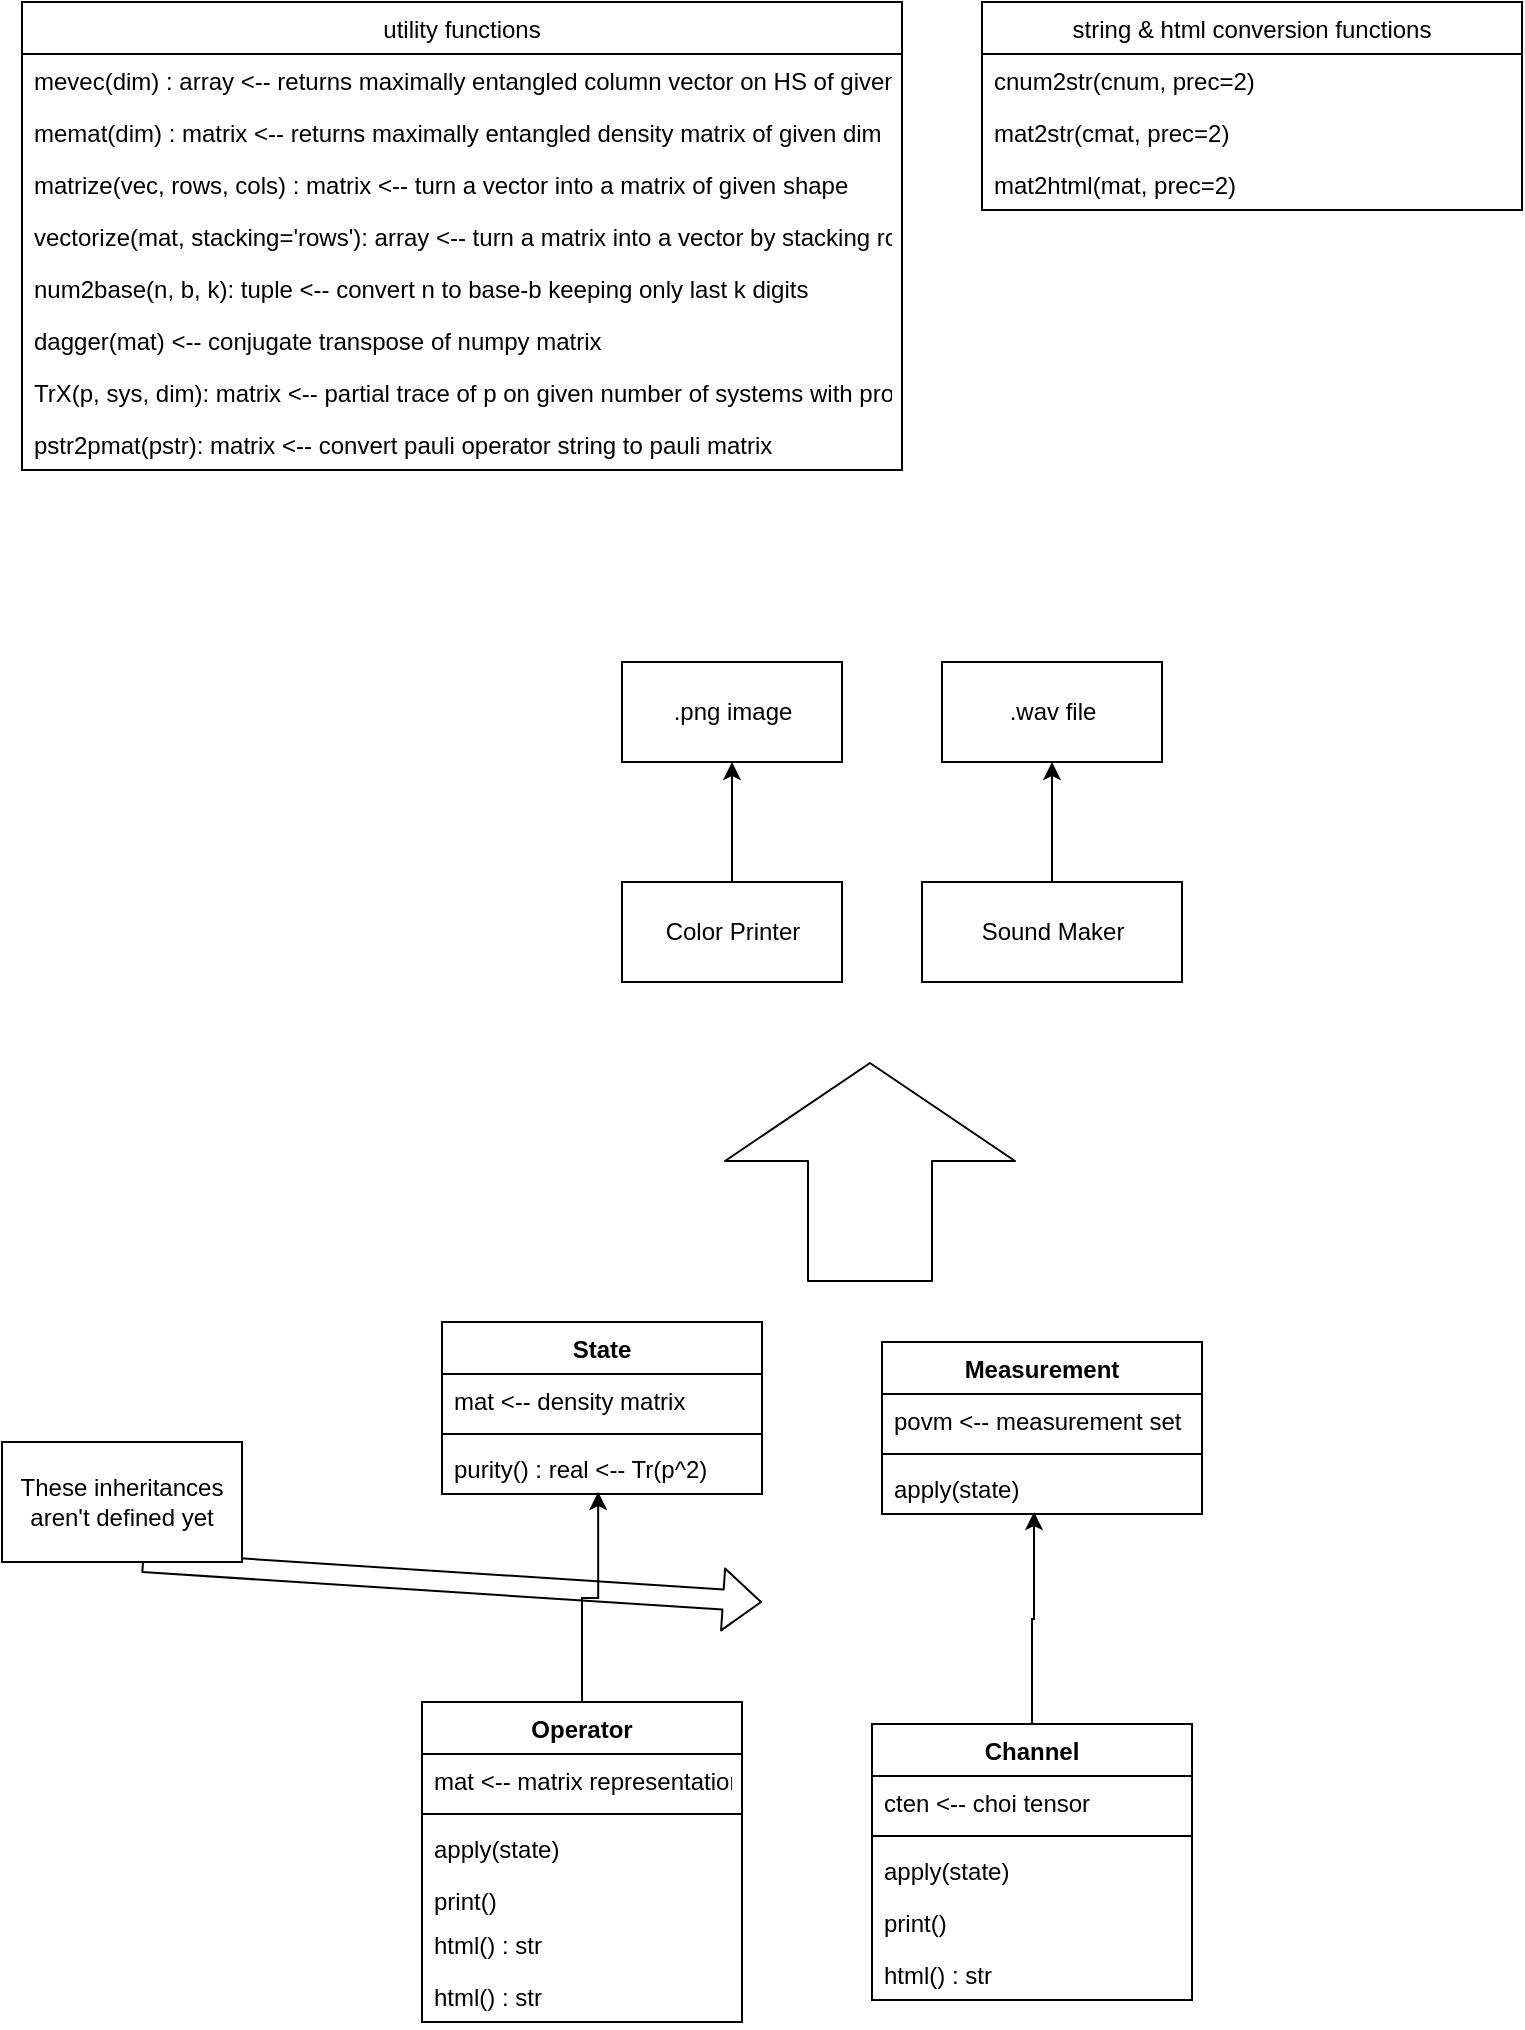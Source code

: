 <mxfile version="13.9.9" type="device" pages="5"><diagram id="5DfTOfJC6jyP0FD1BOLX" name="utility"><mxGraphModel dx="947" dy="480" grid="1" gridSize="10" guides="1" tooltips="1" connect="1" arrows="1" fold="1" page="1" pageScale="1" pageWidth="850" pageHeight="1100" math="0" shadow="0"><root><mxCell id="0"/><mxCell id="1" parent="0"/><mxCell id="VV7qgEpnBmG-Z-szb5LC-2" value="utility functions" style="swimlane;fontStyle=0;childLayout=stackLayout;horizontal=1;startSize=26;fillColor=none;horizontalStack=0;resizeParent=1;resizeParentMax=0;resizeLast=0;collapsible=1;marginBottom=0;" parent="1" vertex="1"><mxGeometry x="30" y="20" width="440" height="234" as="geometry"/></mxCell><mxCell id="VV7qgEpnBmG-Z-szb5LC-3" value="mevec(dim) : array &lt;-- returns maximally entangled column vector on HS of given dim" style="text;strokeColor=none;fillColor=none;align=left;verticalAlign=top;spacingLeft=4;spacingRight=4;overflow=hidden;rotatable=0;points=[[0,0.5],[1,0.5]];portConstraint=eastwest;" parent="VV7qgEpnBmG-Z-szb5LC-2" vertex="1"><mxGeometry y="26" width="440" height="26" as="geometry"/></mxCell><mxCell id="VV7qgEpnBmG-Z-szb5LC-4" value="memat(dim) : matrix &lt;-- returns maximally entangled density matrix of given dim" style="text;strokeColor=none;fillColor=none;align=left;verticalAlign=top;spacingLeft=4;spacingRight=4;overflow=hidden;rotatable=0;points=[[0,0.5],[1,0.5]];portConstraint=eastwest;" parent="VV7qgEpnBmG-Z-szb5LC-2" vertex="1"><mxGeometry y="52" width="440" height="26" as="geometry"/></mxCell><mxCell id="VV7qgEpnBmG-Z-szb5LC-5" value="matrize(vec, rows, cols) : matrix &lt;-- turn a vector into a matrix of given shape" style="text;strokeColor=none;fillColor=none;align=left;verticalAlign=top;spacingLeft=4;spacingRight=4;overflow=hidden;rotatable=0;points=[[0,0.5],[1,0.5]];portConstraint=eastwest;" parent="VV7qgEpnBmG-Z-szb5LC-2" vertex="1"><mxGeometry y="78" width="440" height="26" as="geometry"/></mxCell><mxCell id="VV7qgEpnBmG-Z-szb5LC-6" value="vectorize(mat, stacking='rows'): array &lt;-- turn a matrix into a vector by stacking rows or columns" style="text;strokeColor=none;fillColor=none;align=left;verticalAlign=top;spacingLeft=4;spacingRight=4;overflow=hidden;rotatable=0;points=[[0,0.5],[1,0.5]];portConstraint=eastwest;" parent="VV7qgEpnBmG-Z-szb5LC-2" vertex="1"><mxGeometry y="104" width="440" height="26" as="geometry"/></mxCell><mxCell id="VV7qgEpnBmG-Z-szb5LC-7" value="num2base(n, b, k): tuple &lt;-- convert n to base-b keeping only last k digits" style="text;strokeColor=none;fillColor=none;align=left;verticalAlign=top;spacingLeft=4;spacingRight=4;overflow=hidden;rotatable=0;points=[[0,0.5],[1,0.5]];portConstraint=eastwest;" parent="VV7qgEpnBmG-Z-szb5LC-2" vertex="1"><mxGeometry y="130" width="440" height="26" as="geometry"/></mxCell><mxCell id="VV7qgEpnBmG-Z-szb5LC-8" value="dagger(mat) &lt;-- conjugate transpose of numpy matrix" style="text;strokeColor=none;fillColor=none;align=left;verticalAlign=top;spacingLeft=4;spacingRight=4;overflow=hidden;rotatable=0;points=[[0,0.5],[1,0.5]];portConstraint=eastwest;" parent="VV7qgEpnBmG-Z-szb5LC-2" vertex="1"><mxGeometry y="156" width="440" height="26" as="geometry"/></mxCell><mxCell id="VV7qgEpnBmG-Z-szb5LC-9" value="TrX(p, sys, dim): matrix &lt;-- partial trace of p on given number of systems with provided dimensions" style="text;strokeColor=none;fillColor=none;align=left;verticalAlign=top;spacingLeft=4;spacingRight=4;overflow=hidden;rotatable=0;points=[[0,0.5],[1,0.5]];portConstraint=eastwest;" parent="VV7qgEpnBmG-Z-szb5LC-2" vertex="1"><mxGeometry y="182" width="440" height="26" as="geometry"/></mxCell><mxCell id="7upKwIq0arWZnPKG80XD-1" value="pstr2pmat(pstr): matrix &lt;-- convert pauli operator string to pauli matrix" style="text;strokeColor=none;fillColor=none;align=left;verticalAlign=top;spacingLeft=4;spacingRight=4;overflow=hidden;rotatable=0;points=[[0,0.5],[1,0.5]];portConstraint=eastwest;" vertex="1" parent="VV7qgEpnBmG-Z-szb5LC-2"><mxGeometry y="208" width="440" height="26" as="geometry"/></mxCell><mxCell id="VV7qgEpnBmG-Z-szb5LC-13" value="State" style="swimlane;fontStyle=1;align=center;verticalAlign=top;childLayout=stackLayout;horizontal=1;startSize=26;horizontalStack=0;resizeParent=1;resizeParentMax=0;resizeLast=0;collapsible=1;marginBottom=0;" parent="1" vertex="1"><mxGeometry x="240" y="680" width="160" height="86" as="geometry"/></mxCell><mxCell id="VV7qgEpnBmG-Z-szb5LC-14" value="mat &lt;-- density matrix" style="text;strokeColor=none;fillColor=none;align=left;verticalAlign=top;spacingLeft=4;spacingRight=4;overflow=hidden;rotatable=0;points=[[0,0.5],[1,0.5]];portConstraint=eastwest;" parent="VV7qgEpnBmG-Z-szb5LC-13" vertex="1"><mxGeometry y="26" width="160" height="26" as="geometry"/></mxCell><mxCell id="VV7qgEpnBmG-Z-szb5LC-15" value="" style="line;strokeWidth=1;fillColor=none;align=left;verticalAlign=middle;spacingTop=-1;spacingLeft=3;spacingRight=3;rotatable=0;labelPosition=right;points=[];portConstraint=eastwest;" parent="VV7qgEpnBmG-Z-szb5LC-13" vertex="1"><mxGeometry y="52" width="160" height="8" as="geometry"/></mxCell><mxCell id="VV7qgEpnBmG-Z-szb5LC-43" value="purity() : real &lt;-- Tr(p^2)" style="text;strokeColor=none;fillColor=none;align=left;verticalAlign=top;spacingLeft=4;spacingRight=4;overflow=hidden;rotatable=0;points=[[0,0.5],[1,0.5]];portConstraint=eastwest;" parent="VV7qgEpnBmG-Z-szb5LC-13" vertex="1"><mxGeometry y="60" width="160" height="26" as="geometry"/></mxCell><mxCell id="DLMMc8D6Aqo1Nv6mZcU1-1" style="edgeStyle=orthogonalEdgeStyle;rounded=0;orthogonalLoop=1;jettySize=auto;html=1;entryX=0.488;entryY=0.962;entryDx=0;entryDy=0;entryPerimeter=0;" parent="1" source="VV7qgEpnBmG-Z-szb5LC-17" target="VV7qgEpnBmG-Z-szb5LC-43" edge="1"><mxGeometry relative="1" as="geometry"/></mxCell><mxCell id="VV7qgEpnBmG-Z-szb5LC-17" value="Operator" style="swimlane;fontStyle=1;align=center;verticalAlign=top;childLayout=stackLayout;horizontal=1;startSize=26;horizontalStack=0;resizeParent=1;resizeParentMax=0;resizeLast=0;collapsible=1;marginBottom=0;" parent="1" vertex="1"><mxGeometry x="230" y="870" width="160" height="160" as="geometry"/></mxCell><mxCell id="VV7qgEpnBmG-Z-szb5LC-18" value="mat &lt;-- matrix representation" style="text;strokeColor=none;fillColor=none;align=left;verticalAlign=top;spacingLeft=4;spacingRight=4;overflow=hidden;rotatable=0;points=[[0,0.5],[1,0.5]];portConstraint=eastwest;" parent="VV7qgEpnBmG-Z-szb5LC-17" vertex="1"><mxGeometry y="26" width="160" height="26" as="geometry"/></mxCell><mxCell id="VV7qgEpnBmG-Z-szb5LC-19" value="" style="line;strokeWidth=1;fillColor=none;align=left;verticalAlign=middle;spacingTop=-1;spacingLeft=3;spacingRight=3;rotatable=0;labelPosition=right;points=[];portConstraint=eastwest;" parent="VV7qgEpnBmG-Z-szb5LC-17" vertex="1"><mxGeometry y="52" width="160" height="8" as="geometry"/></mxCell><mxCell id="VV7qgEpnBmG-Z-szb5LC-35" value="apply(state)" style="text;strokeColor=none;fillColor=none;align=left;verticalAlign=top;spacingLeft=4;spacingRight=4;overflow=hidden;rotatable=0;points=[[0,0.5],[1,0.5]];portConstraint=eastwest;" parent="VV7qgEpnBmG-Z-szb5LC-17" vertex="1"><mxGeometry y="60" width="160" height="26" as="geometry"/></mxCell><mxCell id="VV7qgEpnBmG-Z-szb5LC-20" value="print()" style="text;strokeColor=none;fillColor=none;align=left;verticalAlign=top;spacingLeft=4;spacingRight=4;overflow=hidden;rotatable=0;points=[[0,0.5],[1,0.5]];portConstraint=eastwest;" parent="VV7qgEpnBmG-Z-szb5LC-17" vertex="1"><mxGeometry y="86" width="160" height="22" as="geometry"/></mxCell><mxCell id="VV7qgEpnBmG-Z-szb5LC-31" value="html() : str" style="text;strokeColor=none;fillColor=none;align=left;verticalAlign=top;spacingLeft=4;spacingRight=4;overflow=hidden;rotatable=0;points=[[0,0.5],[1,0.5]];portConstraint=eastwest;" parent="VV7qgEpnBmG-Z-szb5LC-17" vertex="1"><mxGeometry y="108" width="160" height="26" as="geometry"/></mxCell><mxCell id="DLMMc8D6Aqo1Nv6mZcU1-3" value="html() : str" style="text;strokeColor=none;fillColor=none;align=left;verticalAlign=top;spacingLeft=4;spacingRight=4;overflow=hidden;rotatable=0;points=[[0,0.5],[1,0.5]];portConstraint=eastwest;" parent="VV7qgEpnBmG-Z-szb5LC-17" vertex="1"><mxGeometry y="134" width="160" height="26" as="geometry"/></mxCell><mxCell id="VV7qgEpnBmG-Z-szb5LC-21" value="Measurement" style="swimlane;fontStyle=1;align=center;verticalAlign=top;childLayout=stackLayout;horizontal=1;startSize=26;horizontalStack=0;resizeParent=1;resizeParentMax=0;resizeLast=0;collapsible=1;marginBottom=0;" parent="1" vertex="1"><mxGeometry x="460" y="690" width="160" height="86" as="geometry"/></mxCell><mxCell id="VV7qgEpnBmG-Z-szb5LC-22" value="povm &lt;-- measurement set " style="text;strokeColor=none;fillColor=none;align=left;verticalAlign=top;spacingLeft=4;spacingRight=4;overflow=hidden;rotatable=0;points=[[0,0.5],[1,0.5]];portConstraint=eastwest;" parent="VV7qgEpnBmG-Z-szb5LC-21" vertex="1"><mxGeometry y="26" width="160" height="26" as="geometry"/></mxCell><mxCell id="VV7qgEpnBmG-Z-szb5LC-23" value="" style="line;strokeWidth=1;fillColor=none;align=left;verticalAlign=middle;spacingTop=-1;spacingLeft=3;spacingRight=3;rotatable=0;labelPosition=right;points=[];portConstraint=eastwest;" parent="VV7qgEpnBmG-Z-szb5LC-21" vertex="1"><mxGeometry y="52" width="160" height="8" as="geometry"/></mxCell><mxCell id="VV7qgEpnBmG-Z-szb5LC-37" value="apply(state)" style="text;strokeColor=none;fillColor=none;align=left;verticalAlign=top;spacingLeft=4;spacingRight=4;overflow=hidden;rotatable=0;points=[[0,0.5],[1,0.5]];portConstraint=eastwest;" parent="VV7qgEpnBmG-Z-szb5LC-21" vertex="1"><mxGeometry y="60" width="160" height="26" as="geometry"/></mxCell><mxCell id="DLMMc8D6Aqo1Nv6mZcU1-2" style="edgeStyle=orthogonalEdgeStyle;rounded=0;orthogonalLoop=1;jettySize=auto;html=1;entryX=0.475;entryY=0.962;entryDx=0;entryDy=0;entryPerimeter=0;" parent="1" source="VV7qgEpnBmG-Z-szb5LC-25" target="VV7qgEpnBmG-Z-szb5LC-37" edge="1"><mxGeometry relative="1" as="geometry"><mxPoint x="536" y="791.012" as="targetPoint"/></mxGeometry></mxCell><mxCell id="VV7qgEpnBmG-Z-szb5LC-25" value="Channel" style="swimlane;fontStyle=1;align=center;verticalAlign=top;childLayout=stackLayout;horizontal=1;startSize=26;horizontalStack=0;resizeParent=1;resizeParentMax=0;resizeLast=0;collapsible=1;marginBottom=0;" parent="1" vertex="1"><mxGeometry x="455" y="881" width="160" height="138" as="geometry"/></mxCell><mxCell id="VV7qgEpnBmG-Z-szb5LC-26" value="cten &lt;-- choi tensor" style="text;strokeColor=none;fillColor=none;align=left;verticalAlign=top;spacingLeft=4;spacingRight=4;overflow=hidden;rotatable=0;points=[[0,0.5],[1,0.5]];portConstraint=eastwest;" parent="VV7qgEpnBmG-Z-szb5LC-25" vertex="1"><mxGeometry y="26" width="160" height="26" as="geometry"/></mxCell><mxCell id="VV7qgEpnBmG-Z-szb5LC-27" value="" style="line;strokeWidth=1;fillColor=none;align=left;verticalAlign=middle;spacingTop=-1;spacingLeft=3;spacingRight=3;rotatable=0;labelPosition=right;points=[];portConstraint=eastwest;" parent="VV7qgEpnBmG-Z-szb5LC-25" vertex="1"><mxGeometry y="52" width="160" height="8" as="geometry"/></mxCell><mxCell id="VV7qgEpnBmG-Z-szb5LC-38" value="apply(state)" style="text;strokeColor=none;fillColor=none;align=left;verticalAlign=top;spacingLeft=4;spacingRight=4;overflow=hidden;rotatable=0;points=[[0,0.5],[1,0.5]];portConstraint=eastwest;" parent="VV7qgEpnBmG-Z-szb5LC-25" vertex="1"><mxGeometry y="60" width="160" height="26" as="geometry"/></mxCell><mxCell id="VV7qgEpnBmG-Z-szb5LC-39" value="print()" style="text;strokeColor=none;fillColor=none;align=left;verticalAlign=top;spacingLeft=4;spacingRight=4;overflow=hidden;rotatable=0;points=[[0,0.5],[1,0.5]];portConstraint=eastwest;" parent="VV7qgEpnBmG-Z-szb5LC-25" vertex="1"><mxGeometry y="86" width="160" height="26" as="geometry"/></mxCell><mxCell id="VV7qgEpnBmG-Z-szb5LC-40" value="html() : str" style="text;strokeColor=none;fillColor=none;align=left;verticalAlign=top;spacingLeft=4;spacingRight=4;overflow=hidden;rotatable=0;points=[[0,0.5],[1,0.5]];portConstraint=eastwest;" parent="VV7qgEpnBmG-Z-szb5LC-25" vertex="1"><mxGeometry y="112" width="160" height="26" as="geometry"/></mxCell><mxCell id="TAXDiNPP3LyROH13G7GJ-8" style="edgeStyle=orthogonalEdgeStyle;rounded=0;orthogonalLoop=1;jettySize=auto;html=1;entryX=0.5;entryY=1;entryDx=0;entryDy=0;" parent="1" source="TAXDiNPP3LyROH13G7GJ-1" target="TAXDiNPP3LyROH13G7GJ-7" edge="1"><mxGeometry relative="1" as="geometry"/></mxCell><mxCell id="TAXDiNPP3LyROH13G7GJ-1" value="Color Printer" style="html=1;" parent="1" vertex="1"><mxGeometry x="330" y="460" width="110" height="50" as="geometry"/></mxCell><mxCell id="TAXDiNPP3LyROH13G7GJ-6" style="edgeStyle=orthogonalEdgeStyle;rounded=0;orthogonalLoop=1;jettySize=auto;html=1;" parent="1" source="TAXDiNPP3LyROH13G7GJ-2" target="TAXDiNPP3LyROH13G7GJ-5" edge="1"><mxGeometry relative="1" as="geometry"/></mxCell><mxCell id="TAXDiNPP3LyROH13G7GJ-2" value="Sound Maker" style="html=1;" parent="1" vertex="1"><mxGeometry x="480" y="460" width="130" height="50" as="geometry"/></mxCell><mxCell id="TAXDiNPP3LyROH13G7GJ-4" value="" style="shape=flexArrow;endArrow=classic;html=1;endWidth=82;endSize=16;width=62;" parent="1" edge="1"><mxGeometry width="50" height="50" relative="1" as="geometry"><mxPoint x="454" y="660" as="sourcePoint"/><mxPoint x="454" y="550" as="targetPoint"/></mxGeometry></mxCell><mxCell id="TAXDiNPP3LyROH13G7GJ-5" value=".wav file" style="html=1;" parent="1" vertex="1"><mxGeometry x="490" y="350" width="110" height="50" as="geometry"/></mxCell><mxCell id="TAXDiNPP3LyROH13G7GJ-7" value=".png image" style="html=1;" parent="1" vertex="1"><mxGeometry x="330" y="350" width="110" height="50" as="geometry"/></mxCell><mxCell id="TAXDiNPP3LyROH13G7GJ-9" value="string &amp; html conversion functions" style="swimlane;fontStyle=0;childLayout=stackLayout;horizontal=1;startSize=26;fillColor=none;horizontalStack=0;resizeParent=1;resizeParentMax=0;resizeLast=0;collapsible=1;marginBottom=0;" parent="1" vertex="1"><mxGeometry x="510" y="20" width="270" height="104" as="geometry"/></mxCell><mxCell id="YeiUtU4EZuh0PkBVgcQC-4" value="cnum2str(cnum, prec=2)" style="text;strokeColor=none;fillColor=none;align=left;verticalAlign=top;spacingLeft=4;spacingRight=4;overflow=hidden;rotatable=0;points=[[0,0.5],[1,0.5]];portConstraint=eastwest;" parent="TAXDiNPP3LyROH13G7GJ-9" vertex="1"><mxGeometry y="26" width="270" height="26" as="geometry"/></mxCell><mxCell id="YeiUtU4EZuh0PkBVgcQC-5" value="mat2str(cmat, prec=2)" style="text;strokeColor=none;fillColor=none;align=left;verticalAlign=top;spacingLeft=4;spacingRight=4;overflow=hidden;rotatable=0;points=[[0,0.5],[1,0.5]];portConstraint=eastwest;" parent="TAXDiNPP3LyROH13G7GJ-9" vertex="1"><mxGeometry y="52" width="270" height="26" as="geometry"/></mxCell><mxCell id="YeiUtU4EZuh0PkBVgcQC-6" value="mat2html(mat, prec=2)" style="text;strokeColor=none;fillColor=none;align=left;verticalAlign=top;spacingLeft=4;spacingRight=4;overflow=hidden;rotatable=0;points=[[0,0.5],[1,0.5]];portConstraint=eastwest;" parent="TAXDiNPP3LyROH13G7GJ-9" vertex="1"><mxGeometry y="78" width="270" height="26" as="geometry"/></mxCell><mxCell id="IGnFFVy6D9r0rHoYdE5x-1" value="" style="shape=flexArrow;endArrow=classic;html=1;" parent="1" edge="1"><mxGeometry width="50" height="50" relative="1" as="geometry"><mxPoint x="90" y="800" as="sourcePoint"/><mxPoint x="400" y="820" as="targetPoint"/></mxGeometry></mxCell><mxCell id="IGnFFVy6D9r0rHoYdE5x-2" value="These inheritances aren't defined yet" style="rounded=0;whiteSpace=wrap;html=1;" parent="1" vertex="1"><mxGeometry x="20" y="740" width="120" height="60" as="geometry"/></mxCell></root></mxGraphModel></diagram><diagram id="WtLgWQ2SC24vRziWx8V1" name="states"><mxGraphModel dx="1658" dy="840" grid="1" gridSize="10" guides="1" tooltips="1" connect="1" arrows="1" fold="1" page="1" pageScale="1" pageWidth="850" pageHeight="1100" math="0" shadow="0"><root><mxCell id="1xyQT0HA3LOG6My9YXYl-0"/><mxCell id="1xyQT0HA3LOG6My9YXYl-1" parent="1xyQT0HA3LOG6My9YXYl-0"/><mxCell id="sdxYb-LdQQChu3FKvoYK-0" style="edgeStyle=orthogonalEdgeStyle;rounded=0;orthogonalLoop=1;jettySize=auto;html=1;entryX=0.5;entryY=1;entryDx=0;entryDy=0;" parent="1xyQT0HA3LOG6My9YXYl-1" source="XEc62jGnQnGNuTWvmobK-0" target="XEc62jGnQnGNuTWvmobK-7" edge="1"><mxGeometry relative="1" as="geometry"/></mxCell><mxCell id="XEc62jGnQnGNuTWvmobK-0" value="State" style="swimlane;fontStyle=1;align=center;verticalAlign=top;childLayout=stackLayout;horizontal=1;startSize=26;horizontalStack=0;resizeParent=1;resizeParentMax=0;resizeLast=0;collapsible=1;marginBottom=0;" parent="1xyQT0HA3LOG6My9YXYl-1" vertex="1"><mxGeometry x="335" y="810" width="160" height="164" as="geometry"/></mxCell><mxCell id="XEc62jGnQnGNuTWvmobK-1" value="mat &lt;-- density matrix" style="text;strokeColor=none;fillColor=none;align=left;verticalAlign=top;spacingLeft=4;spacingRight=4;overflow=hidden;rotatable=0;points=[[0,0.5],[1,0.5]];portConstraint=eastwest;" parent="XEc62jGnQnGNuTWvmobK-0" vertex="1"><mxGeometry y="26" width="160" height="26" as="geometry"/></mxCell><mxCell id="XEc62jGnQnGNuTWvmobK-2" value="" style="line;strokeWidth=1;fillColor=none;align=left;verticalAlign=middle;spacingTop=-1;spacingLeft=3;spacingRight=3;rotatable=0;labelPosition=right;points=[];portConstraint=eastwest;" parent="XEc62jGnQnGNuTWvmobK-0" vertex="1"><mxGeometry y="52" width="160" height="8" as="geometry"/></mxCell><mxCell id="XEc62jGnQnGNuTWvmobK-3" value="purity() : real &lt;-- Tr(p^2)" style="text;strokeColor=none;fillColor=none;align=left;verticalAlign=top;spacingLeft=4;spacingRight=4;overflow=hidden;rotatable=0;points=[[0,0.5],[1,0.5]];portConstraint=eastwest;" parent="XEc62jGnQnGNuTWvmobK-0" vertex="1"><mxGeometry y="60" width="160" height="26" as="geometry"/></mxCell><mxCell id="XEc62jGnQnGNuTWvmobK-4" value="print()" style="text;strokeColor=none;fillColor=none;align=left;verticalAlign=top;spacingLeft=4;spacingRight=4;overflow=hidden;rotatable=0;points=[[0,0.5],[1,0.5]];portConstraint=eastwest;" parent="XEc62jGnQnGNuTWvmobK-0" vertex="1"><mxGeometry y="86" width="160" height="26" as="geometry"/></mxCell><mxCell id="XEc62jGnQnGNuTWvmobK-5" value="html() : str&#10;" style="text;strokeColor=none;fillColor=none;align=left;verticalAlign=top;spacingLeft=4;spacingRight=4;overflow=hidden;rotatable=0;points=[[0,0.5],[1,0.5]];portConstraint=eastwest;" parent="XEc62jGnQnGNuTWvmobK-0" vertex="1"><mxGeometry y="112" width="160" height="26" as="geometry"/></mxCell><mxCell id="XEc62jGnQnGNuTWvmobK-6" value="display()&#10;" style="text;strokeColor=none;fillColor=none;align=left;verticalAlign=top;spacingLeft=4;spacingRight=4;overflow=hidden;rotatable=0;points=[[0,0.5],[1,0.5]];portConstraint=eastwest;" parent="XEc62jGnQnGNuTWvmobK-0" vertex="1"><mxGeometry y="138" width="160" height="26" as="geometry"/></mxCell><mxCell id="XEc62jGnQnGNuTWvmobK-7" value="Register" style="swimlane;fontStyle=1;align=center;verticalAlign=top;childLayout=stackLayout;horizontal=1;startSize=26;horizontalStack=0;resizeParent=1;resizeParentMax=0;resizeLast=0;collapsible=1;marginBottom=0;" parent="1xyQT0HA3LOG6My9YXYl-1" vertex="1"><mxGeometry x="185" y="540" width="150" height="60" as="geometry"/></mxCell><mxCell id="XEc62jGnQnGNuTWvmobK-8" value="__init__(n bits, initial_state=0) " style="text;strokeColor=none;fillColor=none;align=left;verticalAlign=top;spacingLeft=4;spacingRight=4;overflow=hidden;rotatable=0;points=[[0,0.5],[1,0.5]];portConstraint=eastwest;" parent="XEc62jGnQnGNuTWvmobK-7" vertex="1"><mxGeometry y="26" width="150" height="26" as="geometry"/></mxCell><mxCell id="XEc62jGnQnGNuTWvmobK-9" value="" style="line;strokeWidth=1;fillColor=none;align=left;verticalAlign=middle;spacingTop=-1;spacingLeft=3;spacingRight=3;rotatable=0;labelPosition=right;points=[];portConstraint=eastwest;" parent="XEc62jGnQnGNuTWvmobK-7" vertex="1"><mxGeometry y="52" width="150" height="8" as="geometry"/></mxCell></root></mxGraphModel></diagram><diagram id="XW2_lD-rjAjdhNesfyCS" name="operators"><mxGraphModel dx="1658" dy="840" grid="1" gridSize="10" guides="1" tooltips="1" connect="1" arrows="1" fold="1" page="1" pageScale="1" pageWidth="850" pageHeight="1100" math="0" shadow="0"><root><mxCell id="dbJbGBQilZxy_S1BBFLS-0"/><mxCell id="dbJbGBQilZxy_S1BBFLS-1" parent="dbJbGBQilZxy_S1BBFLS-0"/><mxCell id="zx66vHGhKknFO0kRqeKn-0" value="Operator" style="swimlane;fontStyle=1;align=center;verticalAlign=top;childLayout=stackLayout;horizontal=1;startSize=26;horizontalStack=0;resizeParent=1;resizeParentMax=0;resizeLast=0;collapsible=1;marginBottom=0;" parent="dbJbGBQilZxy_S1BBFLS-1" vertex="1"><mxGeometry x="140" y="730" width="160" height="138" as="geometry"/></mxCell><mxCell id="zx66vHGhKknFO0kRqeKn-1" value="mat &lt;-- matrix representation" style="text;strokeColor=none;fillColor=none;align=left;verticalAlign=top;spacingLeft=4;spacingRight=4;overflow=hidden;rotatable=0;points=[[0,0.5],[1,0.5]];portConstraint=eastwest;" parent="zx66vHGhKknFO0kRqeKn-0" vertex="1"><mxGeometry y="26" width="160" height="26" as="geometry"/></mxCell><mxCell id="zx66vHGhKknFO0kRqeKn-2" value="" style="line;strokeWidth=1;fillColor=none;align=left;verticalAlign=middle;spacingTop=-1;spacingLeft=3;spacingRight=3;rotatable=0;labelPosition=right;points=[];portConstraint=eastwest;" parent="zx66vHGhKknFO0kRqeKn-0" vertex="1"><mxGeometry y="52" width="160" height="8" as="geometry"/></mxCell><mxCell id="zx66vHGhKknFO0kRqeKn-3" value="apply(state)" style="text;strokeColor=none;fillColor=none;align=left;verticalAlign=top;spacingLeft=4;spacingRight=4;overflow=hidden;rotatable=0;points=[[0,0.5],[1,0.5]];portConstraint=eastwest;" parent="zx66vHGhKknFO0kRqeKn-0" vertex="1"><mxGeometry y="60" width="160" height="26" as="geometry"/></mxCell><mxCell id="zx66vHGhKknFO0kRqeKn-4" value="print()" style="text;strokeColor=none;fillColor=none;align=left;verticalAlign=top;spacingLeft=4;spacingRight=4;overflow=hidden;rotatable=0;points=[[0,0.5],[1,0.5]];portConstraint=eastwest;" parent="zx66vHGhKknFO0kRqeKn-0" vertex="1"><mxGeometry y="86" width="160" height="26" as="geometry"/></mxCell><mxCell id="zx66vHGhKknFO0kRqeKn-5" value="html() : str" style="text;strokeColor=none;fillColor=none;align=left;verticalAlign=top;spacingLeft=4;spacingRight=4;overflow=hidden;rotatable=0;points=[[0,0.5],[1,0.5]];portConstraint=eastwest;" parent="zx66vHGhKknFO0kRqeKn-0" vertex="1"><mxGeometry y="112" width="160" height="26" as="geometry"/></mxCell><mxCell id="F30zxuycx0dHWR8Ejn03-0" value="make_pbasis(qbits)&lt;br&gt;&lt;br&gt;generate basis set of pauli operators" style="html=1;" parent="dbJbGBQilZxy_S1BBFLS-1" vertex="1"><mxGeometry x="120" y="440" width="200" height="90" as="geometry"/></mxCell></root></mxGraphModel></diagram><diagram id="LQwEAGGXf3TdaVnuhEhl" name="channels"><mxGraphModel dx="1658" dy="840" grid="1" gridSize="10" guides="1" tooltips="1" connect="1" arrows="1" fold="1" page="1" pageScale="1" pageWidth="850" pageHeight="1100" math="0" shadow="0"><root><mxCell id="UHieSl_ChgZIBFO9KG2F-0"/><mxCell id="UHieSl_ChgZIBFO9KG2F-1" parent="UHieSl_ChgZIBFO9KG2F-0"/><mxCell id="d48BItO15DV0AWhnvvKF-0" value="Channel" style="swimlane;fontStyle=1;align=center;verticalAlign=top;childLayout=stackLayout;horizontal=1;startSize=26;horizontalStack=0;resizeParent=1;resizeParentMax=0;resizeLast=0;collapsible=1;marginBottom=0;" parent="UHieSl_ChgZIBFO9KG2F-1" vertex="1"><mxGeometry x="220" y="740" width="160" height="138" as="geometry"/></mxCell><mxCell id="d48BItO15DV0AWhnvvKF-1" value="cten &lt;-- choi tensor" style="text;strokeColor=none;fillColor=none;align=left;verticalAlign=top;spacingLeft=4;spacingRight=4;overflow=hidden;rotatable=0;points=[[0,0.5],[1,0.5]];portConstraint=eastwest;" parent="d48BItO15DV0AWhnvvKF-0" vertex="1"><mxGeometry y="26" width="160" height="26" as="geometry"/></mxCell><mxCell id="d48BItO15DV0AWhnvvKF-2" value="" style="line;strokeWidth=1;fillColor=none;align=left;verticalAlign=middle;spacingTop=-1;spacingLeft=3;spacingRight=3;rotatable=0;labelPosition=right;points=[];portConstraint=eastwest;" parent="d48BItO15DV0AWhnvvKF-0" vertex="1"><mxGeometry y="52" width="160" height="8" as="geometry"/></mxCell><mxCell id="d48BItO15DV0AWhnvvKF-3" value="apply(operator)" style="text;strokeColor=none;fillColor=none;align=left;verticalAlign=top;spacingLeft=4;spacingRight=4;overflow=hidden;rotatable=0;points=[[0,0.5],[1,0.5]];portConstraint=eastwest;" parent="d48BItO15DV0AWhnvvKF-0" vertex="1"><mxGeometry y="60" width="160" height="26" as="geometry"/></mxCell><mxCell id="d48BItO15DV0AWhnvvKF-4" value="print()" style="text;strokeColor=none;fillColor=none;align=left;verticalAlign=top;spacingLeft=4;spacingRight=4;overflow=hidden;rotatable=0;points=[[0,0.5],[1,0.5]];portConstraint=eastwest;" parent="d48BItO15DV0AWhnvvKF-0" vertex="1"><mxGeometry y="86" width="160" height="26" as="geometry"/></mxCell><mxCell id="d48BItO15DV0AWhnvvKF-5" value="html() : str" style="text;strokeColor=none;fillColor=none;align=left;verticalAlign=top;spacingLeft=4;spacingRight=4;overflow=hidden;rotatable=0;points=[[0,0.5],[1,0.5]];portConstraint=eastwest;" parent="d48BItO15DV0AWhnvvKF-0" vertex="1"><mxGeometry y="112" width="160" height="26" as="geometry"/></mxCell></root></mxGraphModel></diagram><diagram id="c9Z3e4bz1g-CFW_YbcPb" name="measurement"><mxGraphModel dx="1658" dy="840" grid="1" gridSize="10" guides="1" tooltips="1" connect="1" arrows="1" fold="1" page="1" pageScale="1" pageWidth="850" pageHeight="1100" math="0" shadow="0"><root><mxCell id="K9S_ylVL06cL_rWhmchI-0"/><mxCell id="K9S_ylVL06cL_rWhmchI-1" parent="K9S_ylVL06cL_rWhmchI-0"/><mxCell id="PDMD2uWo7Z8jpKdqRZ2C-0" value="Measurement" style="swimlane;fontStyle=1;align=center;verticalAlign=top;childLayout=stackLayout;horizontal=1;startSize=26;horizontalStack=0;resizeParent=1;resizeParentMax=0;resizeLast=0;collapsible=1;marginBottom=0;" parent="K9S_ylVL06cL_rWhmchI-1" vertex="1"><mxGeometry x="80" y="270" width="160" height="138" as="geometry"/></mxCell><mxCell id="PDMD2uWo7Z8jpKdqRZ2C-1" value="povm &lt;-- measurement set " style="text;strokeColor=none;fillColor=none;align=left;verticalAlign=top;spacingLeft=4;spacingRight=4;overflow=hidden;rotatable=0;points=[[0,0.5],[1,0.5]];portConstraint=eastwest;" parent="PDMD2uWo7Z8jpKdqRZ2C-0" vertex="1"><mxGeometry y="26" width="160" height="26" as="geometry"/></mxCell><mxCell id="PDMD2uWo7Z8jpKdqRZ2C-2" value="" style="line;strokeWidth=1;fillColor=none;align=left;verticalAlign=middle;spacingTop=-1;spacingLeft=3;spacingRight=3;rotatable=0;labelPosition=right;points=[];portConstraint=eastwest;" parent="PDMD2uWo7Z8jpKdqRZ2C-0" vertex="1"><mxGeometry y="52" width="160" height="8" as="geometry"/></mxCell><mxCell id="PDMD2uWo7Z8jpKdqRZ2C-3" value="apply(state)" style="text;strokeColor=none;fillColor=none;align=left;verticalAlign=top;spacingLeft=4;spacingRight=4;overflow=hidden;rotatable=0;points=[[0,0.5],[1,0.5]];portConstraint=eastwest;" parent="PDMD2uWo7Z8jpKdqRZ2C-0" vertex="1"><mxGeometry y="60" width="160" height="26" as="geometry"/></mxCell><mxCell id="PDMD2uWo7Z8jpKdqRZ2C-4" value="print()" style="text;strokeColor=none;fillColor=none;align=left;verticalAlign=top;spacingLeft=4;spacingRight=4;overflow=hidden;rotatable=0;points=[[0,0.5],[1,0.5]];portConstraint=eastwest;" parent="PDMD2uWo7Z8jpKdqRZ2C-0" vertex="1"><mxGeometry y="86" width="160" height="26" as="geometry"/></mxCell><mxCell id="PDMD2uWo7Z8jpKdqRZ2C-5" value="html() : str" style="text;strokeColor=none;fillColor=none;align=left;verticalAlign=top;spacingLeft=4;spacingRight=4;overflow=hidden;rotatable=0;points=[[0,0.5],[1,0.5]];portConstraint=eastwest;" parent="PDMD2uWo7Z8jpKdqRZ2C-0" vertex="1"><mxGeometry y="112" width="160" height="26" as="geometry"/></mxCell></root></mxGraphModel></diagram></mxfile>